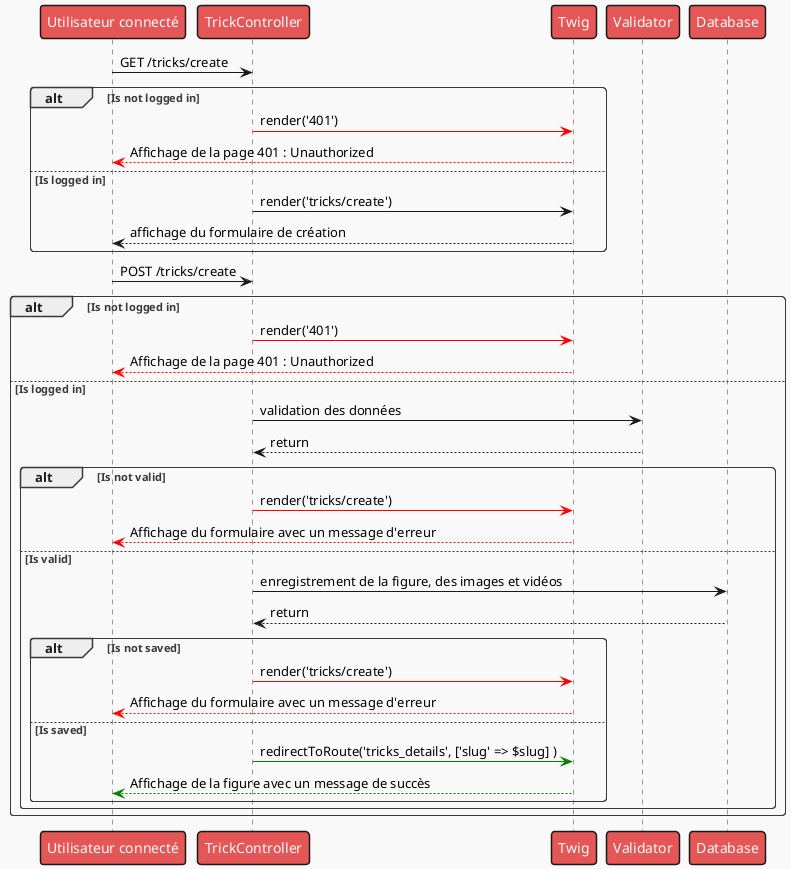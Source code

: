 @startuml

!theme mars

Person as "Utilisateur connecté" -> TrickController : GET /tricks/create
alt Is not logged in
    TrickController -[#red]> Twig : render('401')
    Twig -[#red]-> Person : Affichage de la page 401 : Unauthorized
else Is logged in
    TrickController -> Twig : render('tricks/create')
    Twig --> Person : affichage du formulaire de création
end


Person -> TrickController : POST /tricks/create
alt Is not logged in
TrickController -[#red]> Twig : render('401')
Twig -[#red]-> Person : Affichage de la page 401 : Unauthorized
else Is logged in
    TrickController -> Validator : validation des données
    Validator --> TrickController : return

    alt Is not valid
        TrickController -[#red]> Twig : render('tricks/create')
        Twig -[#red]-> Person : Affichage du formulaire avec un message d'erreur
    else Is valid
        TrickController -> Database : enregistrement de la figure, des images et vidéos
        Database --> TrickController : return

        alt Is not saved
            TrickController -[#red]> Twig : render('tricks/create')
            Twig -[#red]-> Person : Affichage du formulaire avec un message d'erreur
        else Is saved
            TrickController -[#green]> Twig : redirectToRoute('tricks_details', ['slug' => $slug] )
            Twig -[#green]-> Person : Affichage de la figure avec un message de succès
        end
    end
end

@enduml